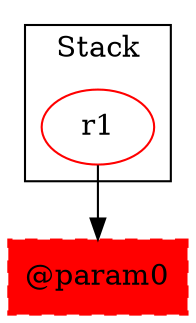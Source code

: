 digraph sample {
  rankDir="LR";
  subgraph cluster_0 {
    label="Stack"
    "r1"; 
  }
  "r1" -> { "@param0"[shape=box]};
  "@param0"[shape=box, style="filled,dashed"];
  "@param0"[color="red"];
  r1[color="red"];
}
